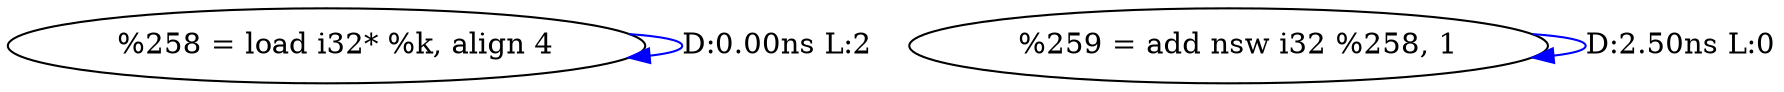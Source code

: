 digraph {
Node0x2d186a0[label="  %258 = load i32* %k, align 4"];
Node0x2d186a0 -> Node0x2d186a0[label="D:0.00ns L:2",color=blue];
Node0x2d18780[label="  %259 = add nsw i32 %258, 1"];
Node0x2d18780 -> Node0x2d18780[label="D:2.50ns L:0",color=blue];
}
